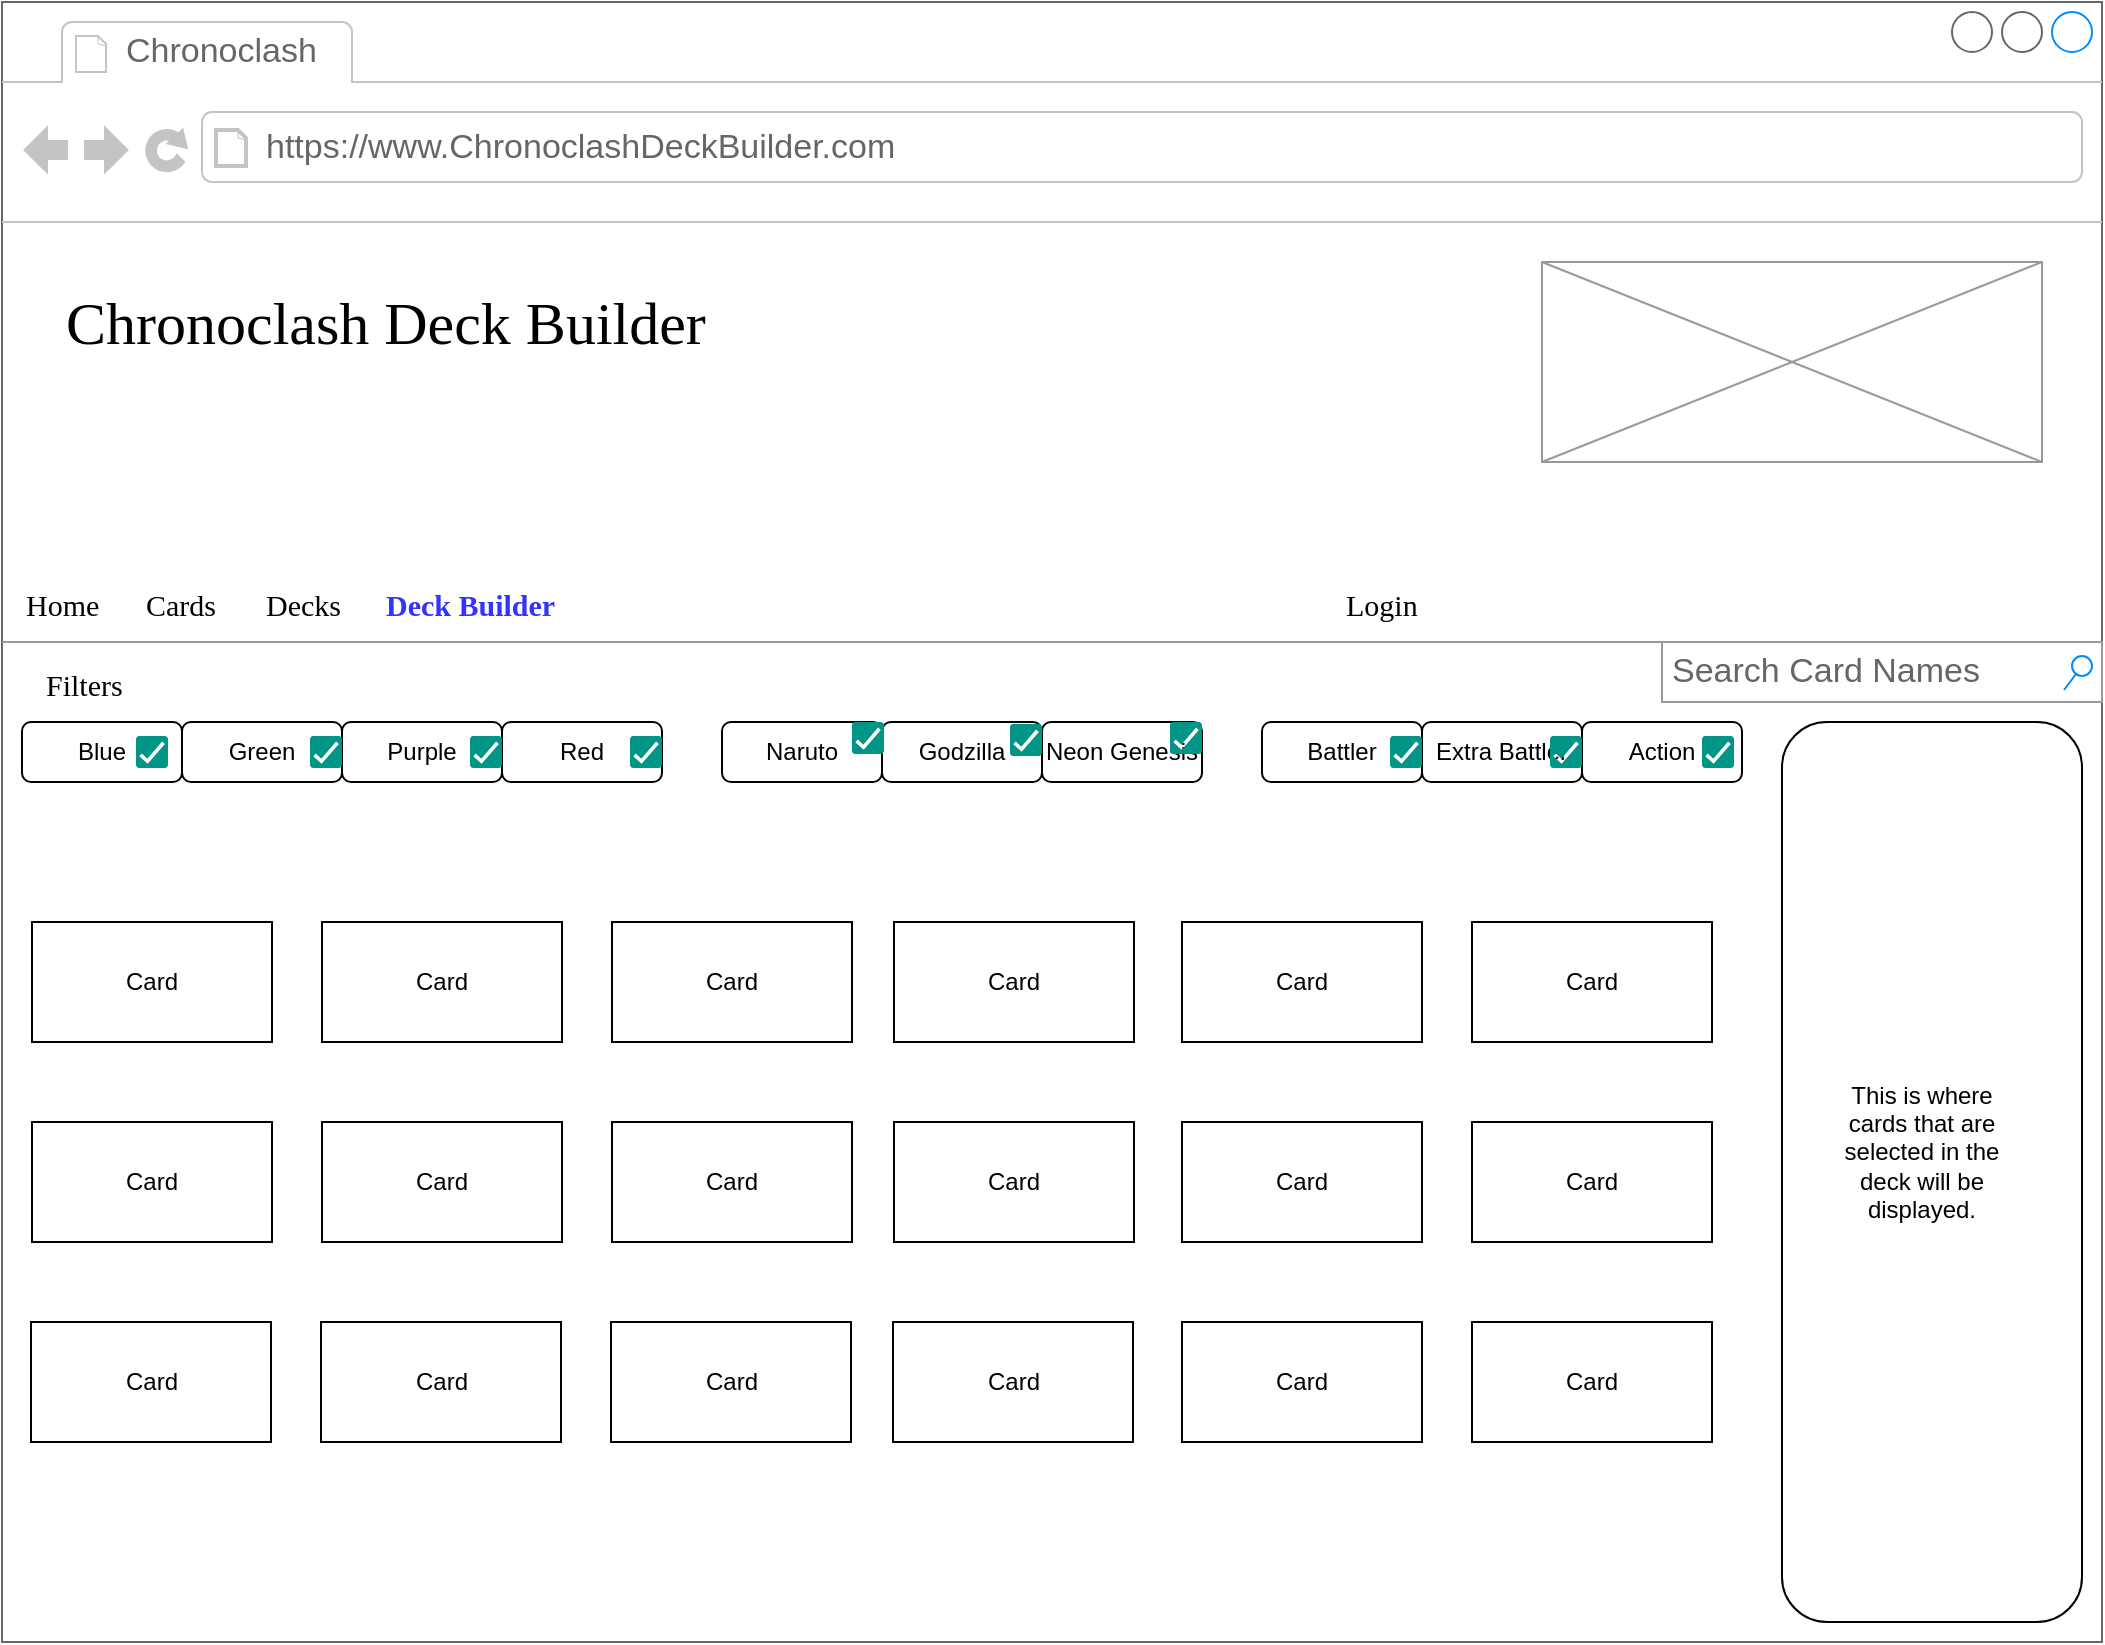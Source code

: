<mxfile version="12.7.3" type="onedrive"><diagram name="Page-1" id="2cc2dc42-3aac-f2a9-1cec-7a8b7cbee084"><mxGraphModel dx="1730" dy="967" grid="1" gridSize="10" guides="1" tooltips="1" connect="1" arrows="1" fold="1" page="1" pageScale="1" pageWidth="1100" pageHeight="850" background="#ffffff" math="0" shadow="0"><root><mxCell id="0"/><mxCell id="1" parent="0"/><mxCell id="7026571954dc6520-36" value="Lorem ipsum dolor sit amet, consectetur adipisicing elit, sed do eiusmod tempor incididunt ut labore et dolore magna aliqua. Ut enim ad minim veniam, quis nostrud exercitation ullamco laboris nisi ut aliquip ex ea commodo consequat. Duis aute irure dolor in reprehenderit in voluptate velit esse cillum dolore eu fugiat nulla pariatur. Excepteur sint occaecat cupidatat non proident, sunt in culpa qui officia deserunt mollit anim id est laborum.&lt;br&gt;Sed ut perspiciatis unde omnis iste natus error sit voluptatem accusantium doloremque laudantium, totam rem aperiam, eaque ipsa quae ab illo inventore veritatis et quasi architecto beatae vitae dicta sunt explicabo.&amp;nbsp;" style="text;spacingTop=-5;whiteSpace=wrap;html=1;align=left;fontSize=12;fontFamily=Helvetica;fillColor=none;strokeColor=none;rounded=0;shadow=1;labelBackgroundColor=none;" parent="1" vertex="1"><mxGeometry x="300" y="705" width="490" height="125" as="geometry"/></mxCell><mxCell id="CTWLp8A-EL4Xvkys9XqK-29" value="" style="strokeWidth=1;shadow=0;dashed=0;align=center;html=1;shape=mxgraph.mockup.containers.browserWindow;rSize=0;strokeColor=#666666;mainText=,;recursiveResize=0;rounded=0;labelBackgroundColor=none;fontFamily=Verdana;fontSize=12" parent="1" vertex="1"><mxGeometry x="30" y="90" width="1050" height="820" as="geometry"/></mxCell><mxCell id="CTWLp8A-EL4Xvkys9XqK-30" value="Chronoclash" style="strokeWidth=1;shadow=0;dashed=0;align=center;html=1;shape=mxgraph.mockup.containers.anchor;fontSize=17;fontColor=#666666;align=left;" parent="CTWLp8A-EL4Xvkys9XqK-29" vertex="1"><mxGeometry x="60" y="12" width="110" height="26" as="geometry"/></mxCell><mxCell id="CTWLp8A-EL4Xvkys9XqK-31" value="https://www.ChronoclashDeckBuilder.com" style="strokeWidth=1;shadow=0;dashed=0;align=center;html=1;shape=mxgraph.mockup.containers.anchor;rSize=0;fontSize=17;fontColor=#666666;align=left;" parent="CTWLp8A-EL4Xvkys9XqK-29" vertex="1"><mxGeometry x="130" y="60" width="250" height="26" as="geometry"/></mxCell><mxCell id="CTWLp8A-EL4Xvkys9XqK-32" value="Chronoclash Deck Builder" style="text;html=1;points=[];align=left;verticalAlign=top;spacingTop=-4;fontSize=30;fontFamily=Verdana" parent="CTWLp8A-EL4Xvkys9XqK-29" vertex="1"><mxGeometry x="30" y="140" width="390" height="50" as="geometry"/></mxCell><mxCell id="CTWLp8A-EL4Xvkys9XqK-33" value="Home" style="text;html=1;points=[];align=left;verticalAlign=top;spacingTop=-4;fontSize=15;fontFamily=Verdana" parent="CTWLp8A-EL4Xvkys9XqK-29" vertex="1"><mxGeometry x="10" y="290" width="50" height="30" as="geometry"/></mxCell><mxCell id="CTWLp8A-EL4Xvkys9XqK-34" value="&lt;font color=&quot;#000000&quot;&gt;Cards&lt;/font&gt;" style="text;html=1;points=[];align=left;verticalAlign=top;spacingTop=-4;fontSize=15;fontFamily=Verdana;fontColor=#3333FF;fontStyle=0" parent="CTWLp8A-EL4Xvkys9XqK-29" vertex="1"><mxGeometry x="70" y="290" width="50" height="30" as="geometry"/></mxCell><mxCell id="CTWLp8A-EL4Xvkys9XqK-35" value="Decks" style="text;html=1;points=[];align=left;verticalAlign=top;spacingTop=-4;fontSize=15;fontFamily=Verdana" parent="CTWLp8A-EL4Xvkys9XqK-29" vertex="1"><mxGeometry x="130" y="290" width="50" height="30" as="geometry"/></mxCell><mxCell id="CTWLp8A-EL4Xvkys9XqK-37" value="Search Card Names" style="strokeWidth=1;shadow=0;dashed=0;align=center;html=1;shape=mxgraph.mockup.forms.searchBox;strokeColor=#999999;mainText=;strokeColor2=#008cff;fontColor=#666666;fontSize=17;align=left;spacingLeft=3;rounded=0;labelBackgroundColor=none;" parent="CTWLp8A-EL4Xvkys9XqK-29" vertex="1"><mxGeometry x="830" y="320" width="220" height="30" as="geometry"/></mxCell><mxCell id="CTWLp8A-EL4Xvkys9XqK-38" value="" style="verticalLabelPosition=bottom;shadow=0;dashed=0;align=center;html=1;verticalAlign=top;strokeWidth=1;shape=mxgraph.mockup.markup.line;strokeColor=#999999;rounded=0;labelBackgroundColor=none;fillColor=#ffffff;fontFamily=Verdana;fontSize=12;fontColor=#000000;" parent="CTWLp8A-EL4Xvkys9XqK-29" vertex="1"><mxGeometry y="310" width="1050" height="20" as="geometry"/></mxCell><mxCell id="CTWLp8A-EL4Xvkys9XqK-39" value="Filters" style="text;html=1;points=[];align=left;verticalAlign=top;spacingTop=-4;fontSize=15;fontFamily=Verdana" parent="CTWLp8A-EL4Xvkys9XqK-29" vertex="1"><mxGeometry x="20" y="330" width="200" height="30" as="geometry"/></mxCell><mxCell id="CTWLp8A-EL4Xvkys9XqK-49" value="&lt;font color=&quot;#3333ff&quot;&gt;&lt;b&gt;Deck Builder&amp;nbsp;&lt;/b&gt;&lt;/font&gt;" style="text;html=1;points=[];align=left;verticalAlign=top;spacingTop=-4;fontSize=15;fontFamily=Verdana" parent="CTWLp8A-EL4Xvkys9XqK-29" vertex="1"><mxGeometry x="190" y="290" width="100" height="30" as="geometry"/></mxCell><mxCell id="CTWLp8A-EL4Xvkys9XqK-50" value="" style="verticalLabelPosition=bottom;shadow=0;dashed=0;align=center;html=1;verticalAlign=top;strokeWidth=1;shape=mxgraph.mockup.graphics.simpleIcon;strokeColor=#999999;fillColor=#ffffff;rounded=0;labelBackgroundColor=none;fontFamily=Verdana;fontSize=12;fontColor=#000000;" parent="CTWLp8A-EL4Xvkys9XqK-29" vertex="1"><mxGeometry x="770" y="130" width="250" height="100" as="geometry"/></mxCell><mxCell id="CTWLp8A-EL4Xvkys9XqK-51" value="Login" style="text;html=1;points=[];align=left;verticalAlign=top;spacingTop=-4;fontSize=15;fontFamily=Verdana" parent="CTWLp8A-EL4Xvkys9XqK-29" vertex="1"><mxGeometry x="670" y="290" width="50" height="30" as="geometry"/></mxCell><mxCell id="CTWLp8A-EL4Xvkys9XqK-52" value="Card" style="rounded=0;whiteSpace=wrap;html=1;" parent="CTWLp8A-EL4Xvkys9XqK-29" vertex="1"><mxGeometry x="15" y="460" width="120" height="60" as="geometry"/></mxCell><mxCell id="CTWLp8A-EL4Xvkys9XqK-53" value="Card" style="rounded=0;whiteSpace=wrap;html=1;" parent="CTWLp8A-EL4Xvkys9XqK-29" vertex="1"><mxGeometry x="160" y="460" width="120" height="60" as="geometry"/></mxCell><mxCell id="CTWLp8A-EL4Xvkys9XqK-79" value="Card" style="rounded=0;whiteSpace=wrap;html=1;" parent="CTWLp8A-EL4Xvkys9XqK-29" vertex="1"><mxGeometry x="305" y="460" width="120" height="60" as="geometry"/></mxCell><mxCell id="CTWLp8A-EL4Xvkys9XqK-80" value="Card" style="rounded=0;whiteSpace=wrap;html=1;" parent="CTWLp8A-EL4Xvkys9XqK-29" vertex="1"><mxGeometry x="446" y="460" width="120" height="60" as="geometry"/></mxCell><mxCell id="bRfVkqUkvWR8ufMjIzH3-1" value="Blue" style="rounded=1;whiteSpace=wrap;html=1;" parent="CTWLp8A-EL4Xvkys9XqK-29" vertex="1"><mxGeometry x="10" y="360" width="80" height="30" as="geometry"/></mxCell><mxCell id="bRfVkqUkvWR8ufMjIzH3-27" value="Green" style="rounded=1;whiteSpace=wrap;html=1;" parent="CTWLp8A-EL4Xvkys9XqK-29" vertex="1"><mxGeometry x="90" y="360" width="80" height="30" as="geometry"/></mxCell><mxCell id="bRfVkqUkvWR8ufMjIzH3-28" value="Purple" style="rounded=1;whiteSpace=wrap;html=1;" parent="CTWLp8A-EL4Xvkys9XqK-29" vertex="1"><mxGeometry x="170" y="360" width="80" height="30" as="geometry"/></mxCell><mxCell id="bRfVkqUkvWR8ufMjIzH3-29" value="Red" style="rounded=1;whiteSpace=wrap;html=1;" parent="CTWLp8A-EL4Xvkys9XqK-29" vertex="1"><mxGeometry x="250" y="360" width="80" height="30" as="geometry"/></mxCell><mxCell id="qx6Lxq1gSIGvAX-2fm9s-1" value="Neon Genesis" style="rounded=1;whiteSpace=wrap;html=1;" parent="CTWLp8A-EL4Xvkys9XqK-29" vertex="1"><mxGeometry x="520" y="360" width="80" height="30" as="geometry"/></mxCell><mxCell id="qx6Lxq1gSIGvAX-2fm9s-2" value="Godzilla" style="rounded=1;whiteSpace=wrap;html=1;" parent="CTWLp8A-EL4Xvkys9XqK-29" vertex="1"><mxGeometry x="440" y="360" width="80" height="30" as="geometry"/></mxCell><mxCell id="qx6Lxq1gSIGvAX-2fm9s-3" value="Naruto" style="rounded=1;whiteSpace=wrap;html=1;" parent="CTWLp8A-EL4Xvkys9XqK-29" vertex="1"><mxGeometry x="360" y="360" width="80" height="30" as="geometry"/></mxCell><mxCell id="qx6Lxq1gSIGvAX-2fm9s-4" value="Action" style="rounded=1;whiteSpace=wrap;html=1;" parent="CTWLp8A-EL4Xvkys9XqK-29" vertex="1"><mxGeometry x="790" y="360" width="80" height="30" as="geometry"/></mxCell><mxCell id="qx6Lxq1gSIGvAX-2fm9s-5" value="Extra Battler" style="rounded=1;whiteSpace=wrap;html=1;" parent="CTWLp8A-EL4Xvkys9XqK-29" vertex="1"><mxGeometry x="710" y="360" width="80" height="30" as="geometry"/></mxCell><mxCell id="qx6Lxq1gSIGvAX-2fm9s-6" value="Battler" style="rounded=1;whiteSpace=wrap;html=1;" parent="CTWLp8A-EL4Xvkys9XqK-29" vertex="1"><mxGeometry x="630" y="360" width="80" height="30" as="geometry"/></mxCell><mxCell id="qx6Lxq1gSIGvAX-2fm9s-11" value="Card" style="rounded=0;whiteSpace=wrap;html=1;" parent="CTWLp8A-EL4Xvkys9XqK-29" vertex="1"><mxGeometry x="305" y="560" width="120" height="60" as="geometry"/></mxCell><mxCell id="qx6Lxq1gSIGvAX-2fm9s-12" value="Card" style="rounded=0;whiteSpace=wrap;html=1;" parent="CTWLp8A-EL4Xvkys9XqK-29" vertex="1"><mxGeometry x="160" y="560" width="120" height="60" as="geometry"/></mxCell><mxCell id="qx6Lxq1gSIGvAX-2fm9s-13" value="Card" style="rounded=0;whiteSpace=wrap;html=1;" parent="CTWLp8A-EL4Xvkys9XqK-29" vertex="1"><mxGeometry x="15" y="560" width="120" height="60" as="geometry"/></mxCell><mxCell id="qx6Lxq1gSIGvAX-2fm9s-14" value="Card" style="rounded=0;whiteSpace=wrap;html=1;" parent="CTWLp8A-EL4Xvkys9XqK-29" vertex="1"><mxGeometry x="446" y="560" width="120" height="60" as="geometry"/></mxCell><mxCell id="qx6Lxq1gSIGvAX-2fm9s-15" value="Card" style="rounded=0;whiteSpace=wrap;html=1;" parent="CTWLp8A-EL4Xvkys9XqK-29" vertex="1"><mxGeometry x="304.5" y="660" width="120" height="60" as="geometry"/></mxCell><mxCell id="qx6Lxq1gSIGvAX-2fm9s-16" value="Card" style="rounded=0;whiteSpace=wrap;html=1;" parent="CTWLp8A-EL4Xvkys9XqK-29" vertex="1"><mxGeometry x="159.5" y="660" width="120" height="60" as="geometry"/></mxCell><mxCell id="qx6Lxq1gSIGvAX-2fm9s-17" value="Card" style="rounded=0;whiteSpace=wrap;html=1;" parent="CTWLp8A-EL4Xvkys9XqK-29" vertex="1"><mxGeometry x="14.5" y="660" width="120" height="60" as="geometry"/></mxCell><mxCell id="qx6Lxq1gSIGvAX-2fm9s-18" value="Card" style="rounded=0;whiteSpace=wrap;html=1;" parent="CTWLp8A-EL4Xvkys9XqK-29" vertex="1"><mxGeometry x="445.5" y="660" width="120" height="60" as="geometry"/></mxCell><mxCell id="qx6Lxq1gSIGvAX-2fm9s-20" value="Card" style="rounded=0;whiteSpace=wrap;html=1;" parent="CTWLp8A-EL4Xvkys9XqK-29" vertex="1"><mxGeometry x="735" y="460" width="120" height="60" as="geometry"/></mxCell><mxCell id="qx6Lxq1gSIGvAX-2fm9s-21" value="Card" style="rounded=0;whiteSpace=wrap;html=1;" parent="CTWLp8A-EL4Xvkys9XqK-29" vertex="1"><mxGeometry x="590" y="460" width="120" height="60" as="geometry"/></mxCell><mxCell id="qx6Lxq1gSIGvAX-2fm9s-23" value="Card" style="rounded=0;whiteSpace=wrap;html=1;" parent="CTWLp8A-EL4Xvkys9XqK-29" vertex="1"><mxGeometry x="590" y="560" width="120" height="60" as="geometry"/></mxCell><mxCell id="qx6Lxq1gSIGvAX-2fm9s-24" value="Card" style="rounded=0;whiteSpace=wrap;html=1;" parent="CTWLp8A-EL4Xvkys9XqK-29" vertex="1"><mxGeometry x="735" y="560" width="120" height="60" as="geometry"/></mxCell><mxCell id="qx6Lxq1gSIGvAX-2fm9s-26" value="Card" style="rounded=0;whiteSpace=wrap;html=1;" parent="CTWLp8A-EL4Xvkys9XqK-29" vertex="1"><mxGeometry x="590" y="660" width="120" height="60" as="geometry"/></mxCell><mxCell id="qx6Lxq1gSIGvAX-2fm9s-27" value="Card" style="rounded=0;whiteSpace=wrap;html=1;" parent="CTWLp8A-EL4Xvkys9XqK-29" vertex="1"><mxGeometry x="735" y="660" width="120" height="60" as="geometry"/></mxCell><mxCell id="qx6Lxq1gSIGvAX-2fm9s-29" value="" style="dashed=0;labelPosition=right;align=left;shape=mxgraph.gmdl.checkbox;strokeColor=none;fillColor=#009587;strokeWidth=2;aspect=fixed;fontColor=#3333FF;" parent="CTWLp8A-EL4Xvkys9XqK-29" vertex="1"><mxGeometry x="67" y="367" width="16" height="16" as="geometry"/></mxCell><mxCell id="qx6Lxq1gSIGvAX-2fm9s-30" value="" style="dashed=0;labelPosition=right;align=left;shape=mxgraph.gmdl.checkbox;strokeColor=none;fillColor=#009587;strokeWidth=2;aspect=fixed;fontColor=#3333FF;" parent="CTWLp8A-EL4Xvkys9XqK-29" vertex="1"><mxGeometry x="154" y="367" width="16" height="16" as="geometry"/></mxCell><mxCell id="qx6Lxq1gSIGvAX-2fm9s-31" value="" style="dashed=0;labelPosition=right;align=left;shape=mxgraph.gmdl.checkbox;strokeColor=none;fillColor=#009587;strokeWidth=2;aspect=fixed;fontColor=#3333FF;" parent="CTWLp8A-EL4Xvkys9XqK-29" vertex="1"><mxGeometry x="234" y="367" width="16" height="16" as="geometry"/></mxCell><mxCell id="qx6Lxq1gSIGvAX-2fm9s-32" value="" style="dashed=0;labelPosition=right;align=left;shape=mxgraph.gmdl.checkbox;strokeColor=none;fillColor=#009587;strokeWidth=2;aspect=fixed;fontColor=#3333FF;" parent="CTWLp8A-EL4Xvkys9XqK-29" vertex="1"><mxGeometry x="314" y="367" width="16" height="16" as="geometry"/></mxCell><mxCell id="qx6Lxq1gSIGvAX-2fm9s-33" value="" style="dashed=0;labelPosition=right;align=left;shape=mxgraph.gmdl.checkbox;strokeColor=none;fillColor=#009587;strokeWidth=2;aspect=fixed;fontColor=#3333FF;" parent="CTWLp8A-EL4Xvkys9XqK-29" vertex="1"><mxGeometry x="425" y="360" width="16" height="16" as="geometry"/></mxCell><mxCell id="qx6Lxq1gSIGvAX-2fm9s-34" value="" style="dashed=0;labelPosition=right;align=left;shape=mxgraph.gmdl.checkbox;strokeColor=none;fillColor=#009587;strokeWidth=2;aspect=fixed;fontColor=#3333FF;" parent="CTWLp8A-EL4Xvkys9XqK-29" vertex="1"><mxGeometry x="504" y="361" width="16" height="16" as="geometry"/></mxCell><mxCell id="qx6Lxq1gSIGvAX-2fm9s-35" value="" style="dashed=0;labelPosition=right;align=left;shape=mxgraph.gmdl.checkbox;strokeColor=none;fillColor=#009587;strokeWidth=2;aspect=fixed;fontColor=#3333FF;" parent="CTWLp8A-EL4Xvkys9XqK-29" vertex="1"><mxGeometry x="584" y="360" width="16" height="16" as="geometry"/></mxCell><mxCell id="qx6Lxq1gSIGvAX-2fm9s-36" value="" style="dashed=0;labelPosition=right;align=left;shape=mxgraph.gmdl.checkbox;strokeColor=none;fillColor=#009587;strokeWidth=2;aspect=fixed;fontColor=#3333FF;" parent="CTWLp8A-EL4Xvkys9XqK-29" vertex="1"><mxGeometry x="694" y="367" width="16" height="16" as="geometry"/></mxCell><mxCell id="qx6Lxq1gSIGvAX-2fm9s-37" value="" style="dashed=0;labelPosition=right;align=left;shape=mxgraph.gmdl.checkbox;strokeColor=none;fillColor=#009587;strokeWidth=2;aspect=fixed;fontColor=#3333FF;" parent="CTWLp8A-EL4Xvkys9XqK-29" vertex="1"><mxGeometry x="774" y="367" width="16" height="16" as="geometry"/></mxCell><mxCell id="qx6Lxq1gSIGvAX-2fm9s-38" value="" style="dashed=0;labelPosition=right;align=left;shape=mxgraph.gmdl.checkbox;strokeColor=none;fillColor=#009587;strokeWidth=2;aspect=fixed;fontColor=#3333FF;" parent="CTWLp8A-EL4Xvkys9XqK-29" vertex="1"><mxGeometry x="850" y="367" width="16" height="16" as="geometry"/></mxCell><mxCell id="X1vXWqoTAxxv3eVugrCJ-3" value="" style="rounded=1;whiteSpace=wrap;html=1;" parent="CTWLp8A-EL4Xvkys9XqK-29" vertex="1"><mxGeometry x="890" y="360" width="150" height="450" as="geometry"/></mxCell><mxCell id="X1vXWqoTAxxv3eVugrCJ-4" value="This is where cards that are selected in the deck will be displayed." style="text;html=1;strokeColor=none;fillColor=none;align=center;verticalAlign=middle;whiteSpace=wrap;rounded=0;" parent="CTWLp8A-EL4Xvkys9XqK-29" vertex="1"><mxGeometry x="910" y="400" width="100" height="350" as="geometry"/></mxCell></root></mxGraphModel></diagram></mxfile>